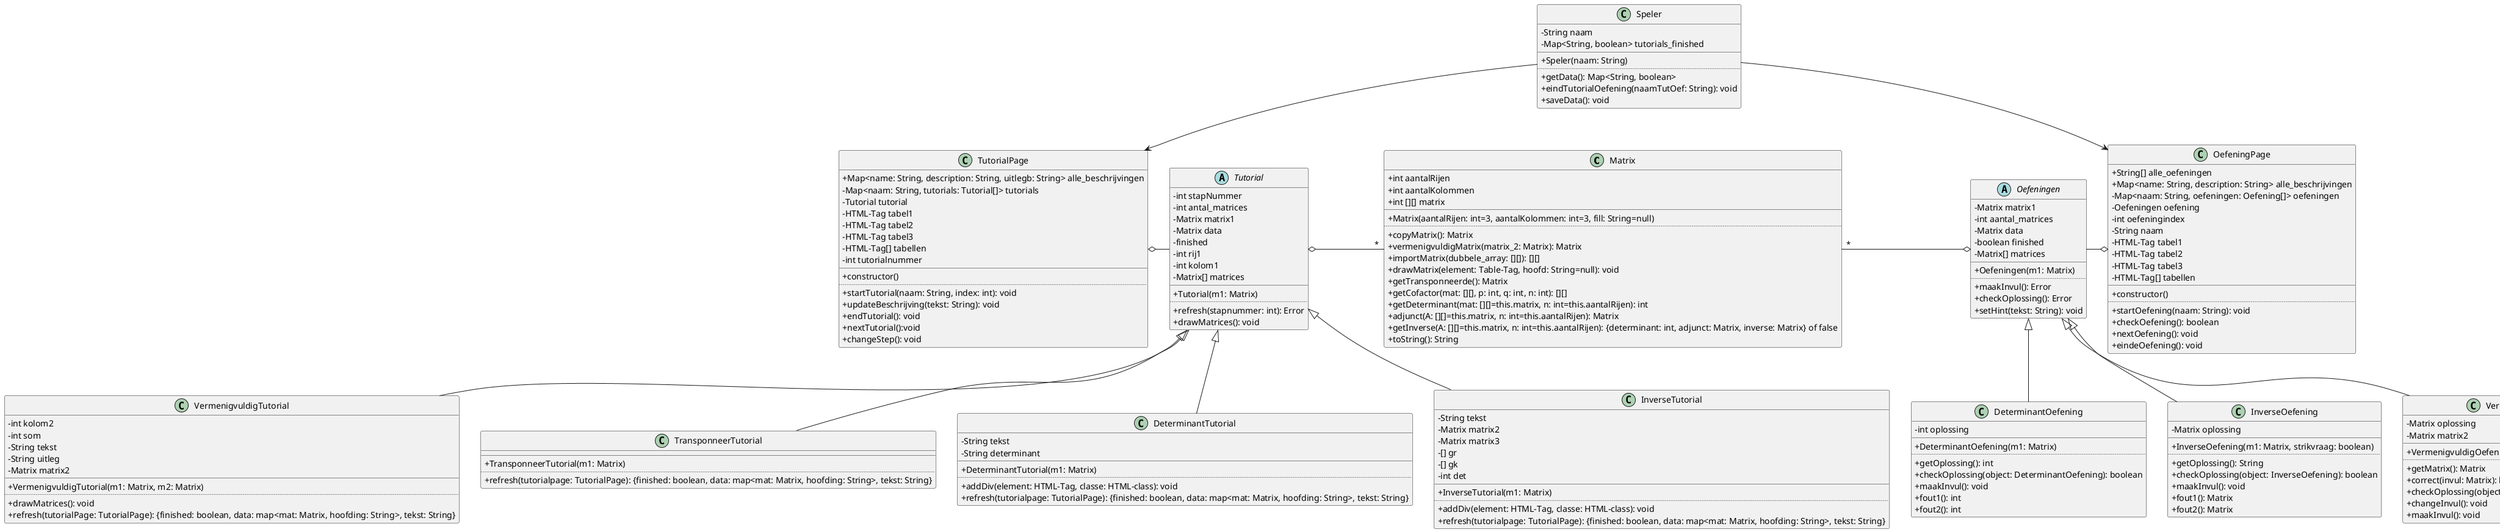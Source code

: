 


@startuml Matrix_Project
skinparam ClassAttributeIconSize 0 


class Matrix{
    + int aantalRijen
    + int aantalKolommen
    + int [][] matrix
    __
    + Matrix(aantalRijen: int=3, aantalKolommen: int=3, fill: String=null)
    ..
    + copyMatrix(): Matrix
    + vermenigvuldigMatrix(matrix_2: Matrix): Matrix
    + importMatrix(dubbele_array: [][]): [][]
    + drawMatrix(element: Table-Tag, hoofd: String=null): void
    + getTransponneerde(): Matrix
    + getCofactor(mat: [][], p: int, q: int, n: int): [][]
    + getDeterminant(mat: [][]=this.matrix, n: int=this.aantalRijen): int
    + adjunct(A: [][]=this.matrix, n: int=this.aantalRijen): Matrix
    + getInverse(A: [][]=this.matrix, n: int=this.aantalRijen): {determinant: int, adjunct: Matrix, inverse: Matrix} of false
    + toString(): String
}

class TutorialPage{
    + Map<name: String, description: String, uitlegb: String> alle_beschrijvingen
    - Map<naam: String, tutorials: Tutorial[]> tutorials
    - Tutorial tutorial
    - HTML-Tag tabel1
    - HTML-Tag tabel2
    - HTML-Tag tabel3
    - HTML-Tag[] tabellen
    - int tutorialnummer
    __
    + constructor()
    ..
    + startTutorial(naam: String, index: int): void
    + updateBeschrijving(tekst: String): void
    + endTutorial(): void
    + nextTutorial():void
    + changeStep(): void
}

class OefeningPage{
    + String[] alle_oefeningen
    + Map<name: String, description: String> alle_beschrijvingen
    - Map<naam: String, oefeningen: Oefening[]> oefeningen
    - Oefeningen oefening
    - int oefeningindex
    - String naam
    - HTML-Tag tabel1
    - HTML-Tag tabel2
    - HTML-Tag tabel3
    - HTML-Tag[] tabellen
    __
    + constructor()
    ..
    + startOefening(naam: String): void
    + checkOefening(): boolean
    + nextOefening(): void
    + eindeOefening(): void
}


abstract class Tutorial{
    - int stapNummer
    - int antal_matrices
    - Matrix matrix1
    - Matrix data
    - finished
    - int rij1
    - int kolom1
    - Matrix[] matrices
    __
    + Tutorial(m1: Matrix)
    ..
    + refresh(stapnummer: int): Error
    + drawMatrices(): void
}

class VermenigvuldigTutorial{
    - int kolom2
    - int som
    - String tekst
    - String uitleg
    - Matrix matrix2
    __
    + VermenigvuldigTutorial(m1: Matrix, m2: Matrix)
    ..
    + drawMatrices(): void
    + refresh(tutorialPage: TutorialPage): {finished: boolean, data: map<mat: Matrix, hoofding: String>, tekst: String}
}

class TransponneerTutorial{
    __
    + TransponneerTutorial(m1: Matrix)
    ..
    + refresh(tutorialpage: TutorialPage): {finished: boolean, data: map<mat: Matrix, hoofding: String>, tekst: String}
}

class DeterminantTutorial{
    - String tekst
    - String determinant
    __
    + DeterminantTutorial(m1: Matrix)
    ..
    + addDiv(element: HTML-Tag, classe: HTML-class): void
    + refresh(tutorialpage: TutorialPage): {finished: boolean, data: map<mat: Matrix, hoofding: String>, tekst: String}
}

class InverseTutorial{
    - String tekst
    - Matrix matrix2
    - Matrix matrix3
    - [] gr
    - [] gk
    - int det
    __
    + InverseTutorial(m1: Matrix)
    ..
    + addDiv(element: HTML-Tag, classe: HTML-class): void
    + refresh(tutorialpage: TutorialPage): {finished: boolean, data: map<mat: Matrix, hoofding: String>, tekst: String}
}


abstract class Oefeningen{
    - Matrix matrix1
    - int aantal_matrices
    - Matrix data
    - boolean finished
    - Matrix[] matrices
    __
    + Oefeningen(m1: Matrix)
    ..
    + maakInvul(): Error
    + checkOplossing(): Error
    + setHint(tekst: String): void
}

class VermenigvuldigOefening{
    - Matrix oplossing
    - Matrix matrix2
    __
    + VermenigvuldigOefening(m1: Matrix, m2: Matrix)
    ..
    + getMatrix(): Matrix
    + correct(invul: Matrix): boolean
    + checkOplossing(object: VermenigvuldigOefening): boolean
    + changeInvul(): void
    + maakInvul(): void
}

class DeterminantOefening{
    - int oplossing
    __
    + DeterminantOefening(m1: Matrix)
    ..
    + getOplossing(): int
    + checkOplossing(object: DeterminantOefening): boolean
    + maakInvul(): void
    + fout1(): int
    + fout2(): int
}

class InverseOefening{
    - Matrix oplossing
    __
    + InverseOefening(m1: Matrix, strikvraag: boolean)
    ..
    + getOplossing(): String
    + checkOplossing(object: InverseOefening): boolean
    + maakInvul(): void
    + fout1(): Matrix
    + fout2(): Matrix
}


class Speler{
    - String naam
    - Map<String, boolean> tutorials_finished
    __
    + Speler(naam: String)
    ..
    + getData(): Map<String, boolean>
    + eindTutorialOefening(naamTutOef: String): void
    + saveData(): void
}



Oefeningen <|-- VermenigvuldigOefening
Oefeningen <|-- DeterminantOefening
Oefeningen <|-- InverseOefening

Matrix "*" -o Oefeningen
Tutorial o- "*" Matrix

TutorialPage  o- Tutorial
Oefeningen -o OefeningPage

Tutorial <|-- VermenigvuldigTutorial
Tutorial <|-- DeterminantTutorial
Tutorial <|-- InverseTutorial
Tutorial <|-- TransponneerTutorial

Speler --> TutorialPage
Speler --> OefeningPage
@enduml